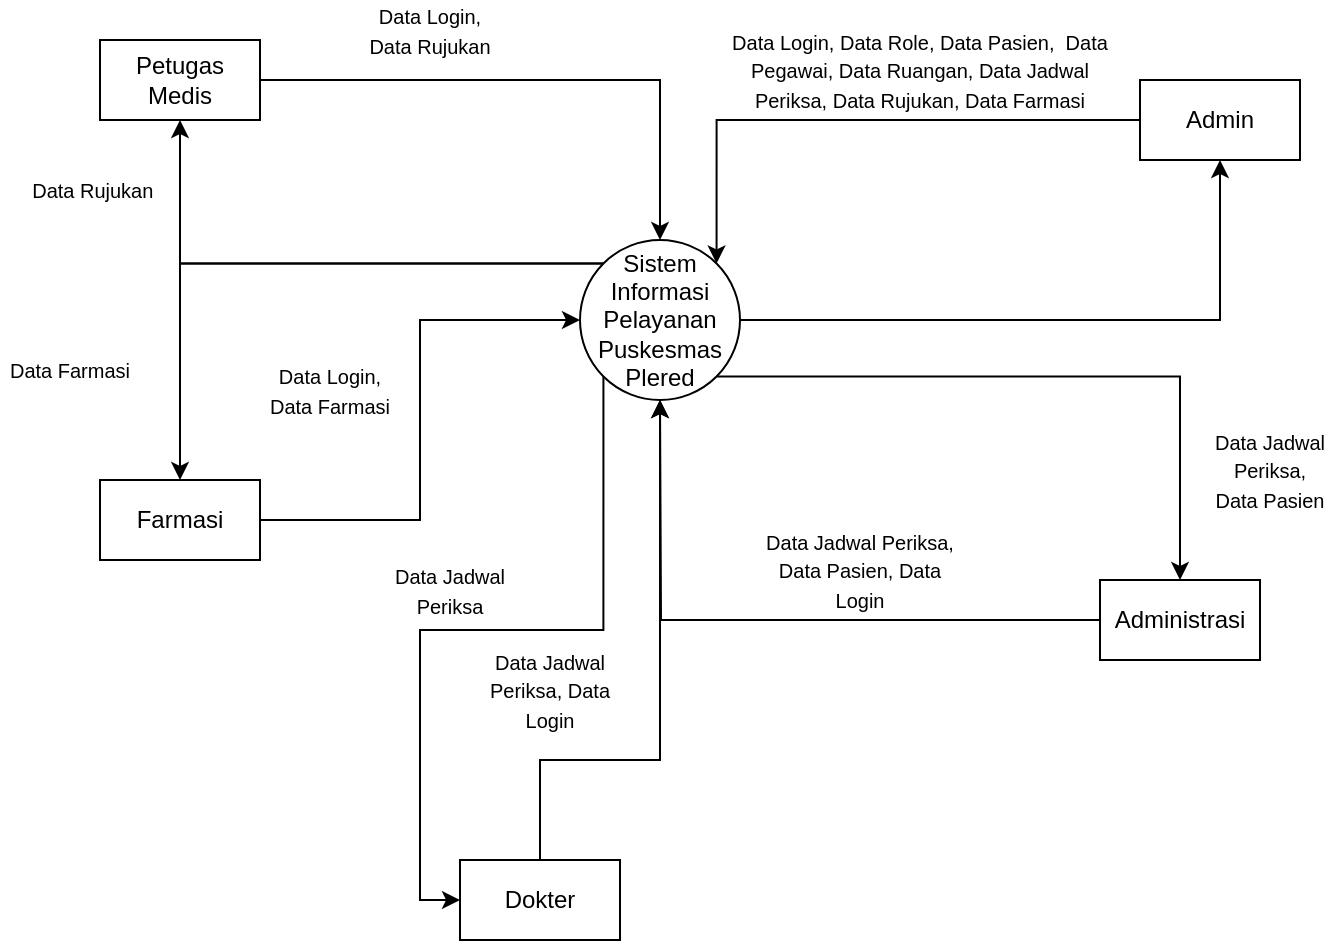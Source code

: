 <mxfile version="20.2.3" type="github" pages="2">
  <diagram id="3SxLQMG9GUF4-xTuA-U1" name="DFD Level 0">
    <mxGraphModel dx="827" dy="495" grid="1" gridSize="10" guides="1" tooltips="1" connect="1" arrows="1" fold="1" page="1" pageScale="1" pageWidth="827" pageHeight="1169" math="0" shadow="0">
      <root>
        <mxCell id="0" />
        <mxCell id="1" parent="0" />
        <mxCell id="orz5Rubl4aUs4x-lOWzC-9" style="edgeStyle=orthogonalEdgeStyle;rounded=0;orthogonalLoop=1;jettySize=auto;html=1;exitX=0;exitY=0;exitDx=0;exitDy=0;" edge="1" parent="1" source="orz5Rubl4aUs4x-lOWzC-1" target="orz5Rubl4aUs4x-lOWzC-4">
          <mxGeometry relative="1" as="geometry" />
        </mxCell>
        <mxCell id="orz5Rubl4aUs4x-lOWzC-11" style="edgeStyle=orthogonalEdgeStyle;rounded=0;orthogonalLoop=1;jettySize=auto;html=1;exitX=0;exitY=0;exitDx=0;exitDy=0;" edge="1" parent="1" source="orz5Rubl4aUs4x-lOWzC-1" target="orz5Rubl4aUs4x-lOWzC-5">
          <mxGeometry relative="1" as="geometry" />
        </mxCell>
        <mxCell id="orz5Rubl4aUs4x-lOWzC-12" style="edgeStyle=orthogonalEdgeStyle;rounded=0;orthogonalLoop=1;jettySize=auto;html=1;exitX=0;exitY=1;exitDx=0;exitDy=0;entryX=0;entryY=0.5;entryDx=0;entryDy=0;" edge="1" parent="1" source="orz5Rubl4aUs4x-lOWzC-1" target="orz5Rubl4aUs4x-lOWzC-6">
          <mxGeometry relative="1" as="geometry" />
        </mxCell>
        <mxCell id="orz5Rubl4aUs4x-lOWzC-15" style="edgeStyle=orthogonalEdgeStyle;rounded=0;orthogonalLoop=1;jettySize=auto;html=1;exitX=1;exitY=1;exitDx=0;exitDy=0;entryX=0.5;entryY=0;entryDx=0;entryDy=0;" edge="1" parent="1" source="orz5Rubl4aUs4x-lOWzC-1" target="orz5Rubl4aUs4x-lOWzC-7">
          <mxGeometry relative="1" as="geometry" />
        </mxCell>
        <mxCell id="orz5Rubl4aUs4x-lOWzC-16" style="edgeStyle=orthogonalEdgeStyle;rounded=0;orthogonalLoop=1;jettySize=auto;html=1;exitX=1;exitY=0.5;exitDx=0;exitDy=0;entryX=0.5;entryY=1;entryDx=0;entryDy=0;" edge="1" parent="1" source="orz5Rubl4aUs4x-lOWzC-1" target="orz5Rubl4aUs4x-lOWzC-3">
          <mxGeometry relative="1" as="geometry" />
        </mxCell>
        <mxCell id="orz5Rubl4aUs4x-lOWzC-1" value="Sistem Informasi Pelayanan Puskesmas Plered" style="ellipse;whiteSpace=wrap;html=1;aspect=fixed;" vertex="1" parent="1">
          <mxGeometry x="400" y="200" width="80" height="80" as="geometry" />
        </mxCell>
        <mxCell id="orz5Rubl4aUs4x-lOWzC-17" style="edgeStyle=orthogonalEdgeStyle;rounded=0;orthogonalLoop=1;jettySize=auto;html=1;exitX=0;exitY=0.5;exitDx=0;exitDy=0;entryX=1;entryY=0;entryDx=0;entryDy=0;" edge="1" parent="1" source="orz5Rubl4aUs4x-lOWzC-3" target="orz5Rubl4aUs4x-lOWzC-1">
          <mxGeometry relative="1" as="geometry" />
        </mxCell>
        <mxCell id="orz5Rubl4aUs4x-lOWzC-3" value="Admin" style="rounded=0;whiteSpace=wrap;html=1;" vertex="1" parent="1">
          <mxGeometry x="680" y="120" width="80" height="40" as="geometry" />
        </mxCell>
        <mxCell id="orz5Rubl4aUs4x-lOWzC-8" style="edgeStyle=orthogonalEdgeStyle;rounded=0;orthogonalLoop=1;jettySize=auto;html=1;entryX=0.5;entryY=0;entryDx=0;entryDy=0;" edge="1" parent="1" source="orz5Rubl4aUs4x-lOWzC-4" target="orz5Rubl4aUs4x-lOWzC-1">
          <mxGeometry relative="1" as="geometry" />
        </mxCell>
        <mxCell id="orz5Rubl4aUs4x-lOWzC-4" value="Petugas Medis" style="rounded=0;whiteSpace=wrap;html=1;" vertex="1" parent="1">
          <mxGeometry x="160" y="100" width="80" height="40" as="geometry" />
        </mxCell>
        <mxCell id="orz5Rubl4aUs4x-lOWzC-10" style="edgeStyle=orthogonalEdgeStyle;rounded=0;orthogonalLoop=1;jettySize=auto;html=1;entryX=0;entryY=0.5;entryDx=0;entryDy=0;" edge="1" parent="1" source="orz5Rubl4aUs4x-lOWzC-5" target="orz5Rubl4aUs4x-lOWzC-1">
          <mxGeometry relative="1" as="geometry" />
        </mxCell>
        <mxCell id="orz5Rubl4aUs4x-lOWzC-5" value="Farmasi" style="rounded=0;whiteSpace=wrap;html=1;" vertex="1" parent="1">
          <mxGeometry x="160" y="320" width="80" height="40" as="geometry" />
        </mxCell>
        <mxCell id="orz5Rubl4aUs4x-lOWzC-13" style="edgeStyle=orthogonalEdgeStyle;rounded=0;orthogonalLoop=1;jettySize=auto;html=1;exitX=0.5;exitY=0;exitDx=0;exitDy=0;entryX=0.5;entryY=1;entryDx=0;entryDy=0;" edge="1" parent="1" source="orz5Rubl4aUs4x-lOWzC-6" target="orz5Rubl4aUs4x-lOWzC-1">
          <mxGeometry relative="1" as="geometry">
            <Array as="points">
              <mxPoint x="380" y="460" />
              <mxPoint x="440" y="460" />
            </Array>
          </mxGeometry>
        </mxCell>
        <mxCell id="orz5Rubl4aUs4x-lOWzC-6" value="Dokter" style="rounded=0;whiteSpace=wrap;html=1;" vertex="1" parent="1">
          <mxGeometry x="340" y="510" width="80" height="40" as="geometry" />
        </mxCell>
        <mxCell id="orz5Rubl4aUs4x-lOWzC-14" style="edgeStyle=orthogonalEdgeStyle;rounded=0;orthogonalLoop=1;jettySize=auto;html=1;exitX=0;exitY=0.5;exitDx=0;exitDy=0;" edge="1" parent="1" source="orz5Rubl4aUs4x-lOWzC-7">
          <mxGeometry relative="1" as="geometry">
            <mxPoint x="440" y="280.0" as="targetPoint" />
          </mxGeometry>
        </mxCell>
        <mxCell id="orz5Rubl4aUs4x-lOWzC-7" value="Administrasi" style="rounded=0;whiteSpace=wrap;html=1;" vertex="1" parent="1">
          <mxGeometry x="660" y="370" width="80" height="40" as="geometry" />
        </mxCell>
        <mxCell id="orz5Rubl4aUs4x-lOWzC-18" value="&lt;font style=&quot;font-size: 10px;&quot;&gt;Data Login, Data Rujukan&lt;/font&gt;" style="text;html=1;strokeColor=none;fillColor=none;align=center;verticalAlign=middle;whiteSpace=wrap;rounded=0;" vertex="1" parent="1">
          <mxGeometry x="290" y="80" width="70" height="30" as="geometry" />
        </mxCell>
        <mxCell id="orz5Rubl4aUs4x-lOWzC-19" value="&lt;font style=&quot;font-size: 10px;&quot;&gt;&amp;nbsp;Data Rujukan&lt;/font&gt;" style="text;html=1;strokeColor=none;fillColor=none;align=center;verticalAlign=middle;whiteSpace=wrap;rounded=0;" vertex="1" parent="1">
          <mxGeometry x="120" y="160" width="70" height="30" as="geometry" />
        </mxCell>
        <mxCell id="orz5Rubl4aUs4x-lOWzC-20" value="&lt;font style=&quot;font-size: 10px;&quot;&gt;Data Farmasi&lt;/font&gt;" style="text;html=1;strokeColor=none;fillColor=none;align=center;verticalAlign=middle;whiteSpace=wrap;rounded=0;" vertex="1" parent="1">
          <mxGeometry x="110" y="250" width="70" height="30" as="geometry" />
        </mxCell>
        <mxCell id="orz5Rubl4aUs4x-lOWzC-21" value="&lt;font style=&quot;font-size: 10px;&quot;&gt;Data Login, Data Farmasi&lt;/font&gt;" style="text;html=1;strokeColor=none;fillColor=none;align=center;verticalAlign=middle;whiteSpace=wrap;rounded=0;" vertex="1" parent="1">
          <mxGeometry x="240" y="260" width="70" height="30" as="geometry" />
        </mxCell>
        <mxCell id="orz5Rubl4aUs4x-lOWzC-22" value="&lt;font style=&quot;font-size: 10px;&quot;&gt;Data Jadwal Periksa&lt;/font&gt;" style="text;html=1;strokeColor=none;fillColor=none;align=center;verticalAlign=middle;whiteSpace=wrap;rounded=0;" vertex="1" parent="1">
          <mxGeometry x="300" y="360" width="70" height="30" as="geometry" />
        </mxCell>
        <mxCell id="orz5Rubl4aUs4x-lOWzC-23" value="&lt;span style=&quot;font-size: 10px;&quot;&gt;Data Jadwal Periksa, Data Login&lt;/span&gt;" style="text;html=1;strokeColor=none;fillColor=none;align=center;verticalAlign=middle;whiteSpace=wrap;rounded=0;" vertex="1" parent="1">
          <mxGeometry x="350" y="410" width="70" height="30" as="geometry" />
        </mxCell>
        <mxCell id="orz5Rubl4aUs4x-lOWzC-24" value="&lt;span style=&quot;font-size: 10px;&quot;&gt;Data Jadwal Periksa,&lt;br&gt;Data Pasien, Data Login&lt;/span&gt;" style="text;html=1;strokeColor=none;fillColor=none;align=center;verticalAlign=middle;whiteSpace=wrap;rounded=0;" vertex="1" parent="1">
          <mxGeometry x="490" y="350" width="100" height="30" as="geometry" />
        </mxCell>
        <mxCell id="orz5Rubl4aUs4x-lOWzC-25" value="&lt;span style=&quot;font-size: 10px;&quot;&gt;Data Jadwal Periksa,&lt;br&gt;Data Pasien&lt;/span&gt;" style="text;html=1;strokeColor=none;fillColor=none;align=center;verticalAlign=middle;whiteSpace=wrap;rounded=0;" vertex="1" parent="1">
          <mxGeometry x="710" y="300" width="70" height="30" as="geometry" />
        </mxCell>
        <mxCell id="orz5Rubl4aUs4x-lOWzC-26" value="&lt;span style=&quot;font-size: 10px;&quot;&gt;Data Login,&amp;nbsp;Data Role, Data Pasien,&amp;nbsp; Data Pegawai, Data Ruangan, Data Jadwal Periksa, Data Rujukan, Data Farmasi&lt;br&gt;&lt;/span&gt;" style="text;html=1;strokeColor=none;fillColor=none;align=center;verticalAlign=middle;whiteSpace=wrap;rounded=0;" vertex="1" parent="1">
          <mxGeometry x="470" y="100" width="200" height="30" as="geometry" />
        </mxCell>
      </root>
    </mxGraphModel>
  </diagram>
  <diagram id="MD1lkVaA5DMl9-Pov4RF" name="DFD Level 1">
    <mxGraphModel dx="1021" dy="612" grid="1" gridSize="10" guides="1" tooltips="1" connect="1" arrows="1" fold="1" page="1" pageScale="1" pageWidth="827" pageHeight="1169" math="0" shadow="0">
      <root>
        <mxCell id="0" />
        <mxCell id="1" parent="0" />
        <mxCell id="MWI_hk4Dxz2nlOcRxpjs-48" style="edgeStyle=orthogonalEdgeStyle;rounded=0;orthogonalLoop=1;jettySize=auto;html=1;entryX=0.5;entryY=0;entryDx=0;entryDy=0;fontSize=10;" edge="1" parent="1" source="MWI_hk4Dxz2nlOcRxpjs-41" target="MWI_hk4Dxz2nlOcRxpjs-11">
          <mxGeometry relative="1" as="geometry">
            <Array as="points">
              <mxPoint x="520" y="506" />
              <mxPoint x="320" y="506" />
            </Array>
          </mxGeometry>
        </mxCell>
        <mxCell id="MWI_hk4Dxz2nlOcRxpjs-47" style="edgeStyle=orthogonalEdgeStyle;rounded=0;orthogonalLoop=1;jettySize=auto;html=1;entryX=0;entryY=0;entryDx=0;entryDy=0;fontSize=10;jumpStyle=none;jumpSize=9;" edge="1" parent="1" target="MWI_hk4Dxz2nlOcRxpjs-11">
          <mxGeometry relative="1" as="geometry">
            <mxPoint x="520" y="356" as="sourcePoint" />
            <Array as="points">
              <mxPoint x="520" y="396" />
              <mxPoint x="240" y="396" />
              <mxPoint x="240" y="516" />
              <mxPoint x="299" y="516" />
            </Array>
          </mxGeometry>
        </mxCell>
        <mxCell id="MWI_hk4Dxz2nlOcRxpjs-100" style="edgeStyle=orthogonalEdgeStyle;rounded=0;jumpStyle=arc;jumpSize=10;orthogonalLoop=1;jettySize=auto;html=1;fontSize=10;" edge="1" parent="1" source="MWI_hk4Dxz2nlOcRxpjs-41">
          <mxGeometry relative="1" as="geometry">
            <mxPoint x="350" y="455.7" as="targetPoint" />
          </mxGeometry>
        </mxCell>
        <mxCell id="MWI_hk4Dxz2nlOcRxpjs-42" style="edgeStyle=orthogonalEdgeStyle;rounded=0;orthogonalLoop=1;jettySize=auto;html=1;exitX=0.5;exitY=0;exitDx=0;exitDy=0;fontSize=10;jumpStyle=arc;" edge="1" parent="1" source="MWI_hk4Dxz2nlOcRxpjs-10">
          <mxGeometry relative="1" as="geometry">
            <mxPoint x="520" y="436" as="targetPoint" />
            <Array as="points">
              <mxPoint x="320" y="416" />
              <mxPoint x="520" y="416" />
            </Array>
          </mxGeometry>
        </mxCell>
        <mxCell id="MWI_hk4Dxz2nlOcRxpjs-14" style="edgeStyle=orthogonalEdgeStyle;rounded=0;orthogonalLoop=1;jettySize=auto;html=1;exitX=0.5;exitY=0;exitDx=0;exitDy=0;entryX=0.5;entryY=0;entryDx=0;entryDy=0;fontSize=10;" edge="1" parent="1" source="MWI_hk4Dxz2nlOcRxpjs-1" target="MWI_hk4Dxz2nlOcRxpjs-7">
          <mxGeometry relative="1" as="geometry">
            <Array as="points">
              <mxPoint x="80" y="56" />
              <mxPoint x="560" y="56" />
            </Array>
          </mxGeometry>
        </mxCell>
        <mxCell id="MWI_hk4Dxz2nlOcRxpjs-16" style="edgeStyle=orthogonalEdgeStyle;rounded=0;orthogonalLoop=1;jettySize=auto;html=1;exitX=1;exitY=0.75;exitDx=0;exitDy=0;entryX=0;entryY=0.5;entryDx=0;entryDy=0;fontSize=10;" edge="1" parent="1" source="MWI_hk4Dxz2nlOcRxpjs-1" target="MWI_hk4Dxz2nlOcRxpjs-8">
          <mxGeometry relative="1" as="geometry" />
        </mxCell>
        <mxCell id="MWI_hk4Dxz2nlOcRxpjs-17" style="edgeStyle=orthogonalEdgeStyle;rounded=0;orthogonalLoop=1;jettySize=auto;html=1;exitX=1;exitY=1;exitDx=0;exitDy=0;entryX=0;entryY=0.5;entryDx=0;entryDy=0;fontSize=10;" edge="1" parent="1" source="MWI_hk4Dxz2nlOcRxpjs-1" target="MWI_hk4Dxz2nlOcRxpjs-9">
          <mxGeometry relative="1" as="geometry" />
        </mxCell>
        <mxCell id="MWI_hk4Dxz2nlOcRxpjs-18" style="edgeStyle=orthogonalEdgeStyle;rounded=0;orthogonalLoop=1;jettySize=auto;html=1;exitX=0.75;exitY=1;exitDx=0;exitDy=0;entryX=0;entryY=0.5;entryDx=0;entryDy=0;fontSize=10;" edge="1" parent="1" source="MWI_hk4Dxz2nlOcRxpjs-1" target="MWI_hk4Dxz2nlOcRxpjs-10">
          <mxGeometry relative="1" as="geometry" />
        </mxCell>
        <mxCell id="MWI_hk4Dxz2nlOcRxpjs-19" style="edgeStyle=orthogonalEdgeStyle;rounded=0;orthogonalLoop=1;jettySize=auto;html=1;exitX=0.5;exitY=1;exitDx=0;exitDy=0;entryX=0;entryY=0.5;entryDx=0;entryDy=0;fontSize=10;" edge="1" parent="1" source="MWI_hk4Dxz2nlOcRxpjs-1" target="MWI_hk4Dxz2nlOcRxpjs-11">
          <mxGeometry relative="1" as="geometry" />
        </mxCell>
        <mxCell id="MWI_hk4Dxz2nlOcRxpjs-79" style="edgeStyle=orthogonalEdgeStyle;rounded=0;orthogonalLoop=1;jettySize=auto;html=1;exitX=0.25;exitY=1;exitDx=0;exitDy=0;entryX=0;entryY=0.5;entryDx=0;entryDy=0;fontSize=10;" edge="1" parent="1" source="MWI_hk4Dxz2nlOcRxpjs-1" target="MWI_hk4Dxz2nlOcRxpjs-67">
          <mxGeometry relative="1" as="geometry" />
        </mxCell>
        <mxCell id="MWI_hk4Dxz2nlOcRxpjs-80" style="edgeStyle=orthogonalEdgeStyle;rounded=0;orthogonalLoop=1;jettySize=auto;html=1;exitX=0;exitY=1;exitDx=0;exitDy=0;entryX=0;entryY=0.5;entryDx=0;entryDy=0;fontSize=10;jumpStyle=arc;jumpSize=10;" edge="1" parent="1" source="MWI_hk4Dxz2nlOcRxpjs-1" target="MWI_hk4Dxz2nlOcRxpjs-12">
          <mxGeometry relative="1" as="geometry">
            <Array as="points">
              <mxPoint x="40" y="906" />
              <mxPoint x="280" y="906" />
              <mxPoint x="280" y="976" />
            </Array>
          </mxGeometry>
        </mxCell>
        <mxCell id="MWI_hk4Dxz2nlOcRxpjs-81" style="edgeStyle=orthogonalEdgeStyle;rounded=0;orthogonalLoop=1;jettySize=auto;html=1;exitX=0;exitY=0.5;exitDx=0;exitDy=0;entryX=0;entryY=0.5;entryDx=0;entryDy=0;fontSize=10;" edge="1" parent="1" source="MWI_hk4Dxz2nlOcRxpjs-1" target="MWI_hk4Dxz2nlOcRxpjs-13">
          <mxGeometry relative="1" as="geometry" />
        </mxCell>
        <mxCell id="MWI_hk4Dxz2nlOcRxpjs-1" value="Admin" style="rounded=0;whiteSpace=wrap;html=1;fontSize=10;" vertex="1" parent="1">
          <mxGeometry x="40" y="76" width="80" height="40" as="geometry" />
        </mxCell>
        <mxCell id="MWI_hk4Dxz2nlOcRxpjs-82" style="edgeStyle=orthogonalEdgeStyle;rounded=0;orthogonalLoop=1;jettySize=auto;html=1;exitX=0.5;exitY=0;exitDx=0;exitDy=0;entryX=1;entryY=1;entryDx=0;entryDy=0;fontSize=10;" edge="1" parent="1" source="MWI_hk4Dxz2nlOcRxpjs-2" target="MWI_hk4Dxz2nlOcRxpjs-7">
          <mxGeometry relative="1" as="geometry">
            <Array as="points">
              <mxPoint x="581" y="956" />
            </Array>
          </mxGeometry>
        </mxCell>
        <mxCell id="MWI_hk4Dxz2nlOcRxpjs-83" style="edgeStyle=orthogonalEdgeStyle;rounded=0;orthogonalLoop=1;jettySize=auto;html=1;entryX=1;entryY=0.5;entryDx=0;entryDy=0;fontSize=10;" edge="1" parent="1" source="MWI_hk4Dxz2nlOcRxpjs-2" target="MWI_hk4Dxz2nlOcRxpjs-12">
          <mxGeometry relative="1" as="geometry" />
        </mxCell>
        <mxCell id="MWI_hk4Dxz2nlOcRxpjs-2" value="Farmasi" style="rounded=0;whiteSpace=wrap;html=1;fontSize=10;" vertex="1" parent="1">
          <mxGeometry x="680" y="956" width="80" height="40" as="geometry" />
        </mxCell>
        <mxCell id="MWI_hk4Dxz2nlOcRxpjs-28" style="edgeStyle=orthogonalEdgeStyle;rounded=0;orthogonalLoop=1;jettySize=auto;html=1;exitX=0.5;exitY=0;exitDx=0;exitDy=0;entryX=0.799;entryY=0.083;entryDx=0;entryDy=0;entryPerimeter=0;fontSize=10;" edge="1" parent="1" source="MWI_hk4Dxz2nlOcRxpjs-3" target="MWI_hk4Dxz2nlOcRxpjs-7">
          <mxGeometry relative="1" as="geometry">
            <Array as="points">
              <mxPoint x="720" y="56" />
              <mxPoint x="578" y="56" />
            </Array>
          </mxGeometry>
        </mxCell>
        <mxCell id="MWI_hk4Dxz2nlOcRxpjs-3" value="Administrasi" style="rounded=0;whiteSpace=wrap;html=1;fontSize=10;" vertex="1" parent="1">
          <mxGeometry x="700" y="280.79" width="80" height="40" as="geometry" />
        </mxCell>
        <mxCell id="MWI_hk4Dxz2nlOcRxpjs-65" style="edgeStyle=orthogonalEdgeStyle;rounded=0;orthogonalLoop=1;jettySize=auto;html=1;fontSize=10;entryX=1;entryY=0;entryDx=0;entryDy=0;exitX=0.5;exitY=0;exitDx=0;exitDy=0;" edge="1" parent="1" source="MWI_hk4Dxz2nlOcRxpjs-4" target="MWI_hk4Dxz2nlOcRxpjs-7">
          <mxGeometry relative="1" as="geometry">
            <mxPoint x="640" y="186" as="targetPoint" />
            <Array as="points">
              <mxPoint x="670" y="516" />
              <mxPoint x="670" y="89" />
            </Array>
          </mxGeometry>
        </mxCell>
        <mxCell id="MWI_hk4Dxz2nlOcRxpjs-4" value="Dokter" style="rounded=0;whiteSpace=wrap;html=1;fontSize=10;" vertex="1" parent="1">
          <mxGeometry x="680" y="516" width="80" height="40" as="geometry" />
        </mxCell>
        <mxCell id="MWI_hk4Dxz2nlOcRxpjs-66" style="edgeStyle=orthogonalEdgeStyle;rounded=0;orthogonalLoop=1;jettySize=auto;html=1;entryX=1;entryY=0.5;entryDx=0;entryDy=0;fontSize=10;exitX=0.5;exitY=0;exitDx=0;exitDy=0;" edge="1" parent="1" source="MWI_hk4Dxz2nlOcRxpjs-5" target="MWI_hk4Dxz2nlOcRxpjs-7">
          <mxGeometry relative="1" as="geometry">
            <Array as="points">
              <mxPoint x="640" y="756" />
              <mxPoint x="640" y="110" />
            </Array>
          </mxGeometry>
        </mxCell>
        <mxCell id="MWI_hk4Dxz2nlOcRxpjs-5" value="Petugas Medis" style="rounded=0;whiteSpace=wrap;html=1;fontSize=10;" vertex="1" parent="1">
          <mxGeometry x="680" y="756" width="80" height="40" as="geometry" />
        </mxCell>
        <mxCell id="MWI_hk4Dxz2nlOcRxpjs-37" style="edgeStyle=orthogonalEdgeStyle;rounded=0;orthogonalLoop=1;jettySize=auto;html=1;exitX=0;exitY=0.5;exitDx=0;exitDy=0;entryX=0.464;entryY=-0.324;entryDx=0;entryDy=0;entryPerimeter=0;fontSize=10;" edge="1" parent="1" source="MWI_hk4Dxz2nlOcRxpjs-7" target="MWI_hk4Dxz2nlOcRxpjs-35">
          <mxGeometry relative="1" as="geometry">
            <Array as="points">
              <mxPoint x="518" y="110" />
            </Array>
          </mxGeometry>
        </mxCell>
        <mxCell id="MWI_hk4Dxz2nlOcRxpjs-7" value="1.0&lt;br&gt;Login" style="ellipse;whiteSpace=wrap;html=1;aspect=fixed;fontSize=10;" vertex="1" parent="1">
          <mxGeometry x="530" y="80.17" width="60" height="60" as="geometry" />
        </mxCell>
        <mxCell id="MWI_hk4Dxz2nlOcRxpjs-36" style="edgeStyle=orthogonalEdgeStyle;rounded=0;orthogonalLoop=1;jettySize=auto;html=1;exitX=0.5;exitY=0;exitDx=0;exitDy=0;fontSize=10;" edge="1" parent="1" source="MWI_hk4Dxz2nlOcRxpjs-8">
          <mxGeometry relative="1" as="geometry">
            <mxPoint x="320" y="116" as="targetPoint" />
          </mxGeometry>
        </mxCell>
        <mxCell id="MWI_hk4Dxz2nlOcRxpjs-85" style="edgeStyle=orthogonalEdgeStyle;rounded=0;orthogonalLoop=1;jettySize=auto;html=1;entryX=1;entryY=0.75;entryDx=0;entryDy=0;fontSize=10;" edge="1" parent="1" source="MWI_hk4Dxz2nlOcRxpjs-8" target="MWI_hk4Dxz2nlOcRxpjs-1">
          <mxGeometry relative="1" as="geometry" />
        </mxCell>
        <mxCell id="MWI_hk4Dxz2nlOcRxpjs-8" value="2.0&lt;br&gt;Mengelolah Data Role" style="ellipse;whiteSpace=wrap;html=1;aspect=fixed;fontSize=10;" vertex="1" parent="1">
          <mxGeometry x="290" y="186" width="60" height="60" as="geometry" />
        </mxCell>
        <mxCell id="MWI_hk4Dxz2nlOcRxpjs-38" style="edgeStyle=orthogonalEdgeStyle;rounded=0;orthogonalLoop=1;jettySize=auto;html=1;fontSize=10;" edge="1" parent="1" source="MWI_hk4Dxz2nlOcRxpjs-9">
          <mxGeometry relative="1" as="geometry">
            <mxPoint x="480" y="336" as="targetPoint" />
          </mxGeometry>
        </mxCell>
        <mxCell id="MWI_hk4Dxz2nlOcRxpjs-87" style="edgeStyle=orthogonalEdgeStyle;rounded=0;orthogonalLoop=1;jettySize=auto;html=1;fontSize=10;" edge="1" parent="1" source="MWI_hk4Dxz2nlOcRxpjs-9">
          <mxGeometry relative="1" as="geometry">
            <mxPoint x="120" y="116" as="targetPoint" />
          </mxGeometry>
        </mxCell>
        <mxCell id="MWI_hk4Dxz2nlOcRxpjs-9" value="Mengelolah Data Pegawai" style="ellipse;whiteSpace=wrap;html=1;aspect=fixed;fontSize=10;" vertex="1" parent="1">
          <mxGeometry x="290" y="306" width="60" height="60" as="geometry" />
        </mxCell>
        <mxCell id="MWI_hk4Dxz2nlOcRxpjs-89" style="edgeStyle=orthogonalEdgeStyle;rounded=0;orthogonalLoop=1;jettySize=auto;html=1;exitX=0;exitY=0.5;exitDx=0;exitDy=0;entryX=0.75;entryY=1;entryDx=0;entryDy=0;fontSize=10;" edge="1" parent="1" source="MWI_hk4Dxz2nlOcRxpjs-10" target="MWI_hk4Dxz2nlOcRxpjs-1">
          <mxGeometry relative="1" as="geometry" />
        </mxCell>
        <mxCell id="MWI_hk4Dxz2nlOcRxpjs-10" value="Mengelolah Data Ruangan" style="ellipse;whiteSpace=wrap;html=1;aspect=fixed;fontSize=10;" vertex="1" parent="1">
          <mxGeometry x="290" y="426" width="60" height="60" as="geometry" />
        </mxCell>
        <mxCell id="MWI_hk4Dxz2nlOcRxpjs-90" style="edgeStyle=orthogonalEdgeStyle;rounded=0;orthogonalLoop=1;jettySize=auto;html=1;entryX=0.5;entryY=1;entryDx=0;entryDy=0;fontSize=10;" edge="1" parent="1" source="MWI_hk4Dxz2nlOcRxpjs-11" target="MWI_hk4Dxz2nlOcRxpjs-1">
          <mxGeometry relative="1" as="geometry" />
        </mxCell>
        <mxCell id="MWI_hk4Dxz2nlOcRxpjs-135" style="edgeStyle=orthogonalEdgeStyle;rounded=0;jumpStyle=arc;jumpSize=9;orthogonalLoop=1;jettySize=auto;html=1;fontSize=8;" edge="1" parent="1" source="MWI_hk4Dxz2nlOcRxpjs-11" target="MWI_hk4Dxz2nlOcRxpjs-4">
          <mxGeometry relative="1" as="geometry" />
        </mxCell>
        <mxCell id="MWI_hk4Dxz2nlOcRxpjs-136" style="edgeStyle=orthogonalEdgeStyle;rounded=0;jumpStyle=arc;jumpSize=9;orthogonalLoop=1;jettySize=auto;html=1;exitX=1;exitY=0;exitDx=0;exitDy=0;entryX=0.5;entryY=1;entryDx=0;entryDy=0;fontSize=8;" edge="1" parent="1" source="MWI_hk4Dxz2nlOcRxpjs-11" target="MWI_hk4Dxz2nlOcRxpjs-3">
          <mxGeometry relative="1" as="geometry">
            <Array as="points">
              <mxPoint x="370" y="555" />
              <mxPoint x="370" y="380" />
              <mxPoint x="740" y="380" />
            </Array>
          </mxGeometry>
        </mxCell>
        <mxCell id="MWI_hk4Dxz2nlOcRxpjs-11" value="Mengelolah Data Jadwal Periksa" style="ellipse;whiteSpace=wrap;html=1;aspect=fixed;fontSize=10;" vertex="1" parent="1">
          <mxGeometry x="290" y="546" width="60" height="60" as="geometry" />
        </mxCell>
        <mxCell id="MWI_hk4Dxz2nlOcRxpjs-92" style="edgeStyle=orthogonalEdgeStyle;rounded=0;orthogonalLoop=1;jettySize=auto;html=1;entryX=0;entryY=1;entryDx=0;entryDy=0;fontSize=10;jumpStyle=none;jumpSize=10;" edge="1" parent="1" source="MWI_hk4Dxz2nlOcRxpjs-12" target="MWI_hk4Dxz2nlOcRxpjs-1">
          <mxGeometry relative="1" as="geometry">
            <Array as="points">
              <mxPoint x="280" y="976" />
              <mxPoint x="280" y="906" />
              <mxPoint x="40" y="906" />
            </Array>
          </mxGeometry>
        </mxCell>
        <mxCell id="MWI_hk4Dxz2nlOcRxpjs-64" style="edgeStyle=orthogonalEdgeStyle;rounded=0;orthogonalLoop=1;jettySize=auto;html=1;exitX=0.5;exitY=1;exitDx=0;exitDy=0;fontSize=10;" edge="1" parent="1" source="MWI_hk4Dxz2nlOcRxpjs-12">
          <mxGeometry relative="1" as="geometry">
            <mxPoint x="400" y="1116" as="targetPoint" />
          </mxGeometry>
        </mxCell>
        <mxCell id="MWI_hk4Dxz2nlOcRxpjs-97" style="edgeStyle=orthogonalEdgeStyle;rounded=0;orthogonalLoop=1;jettySize=auto;html=1;fontSize=10;" edge="1" parent="1" source="MWI_hk4Dxz2nlOcRxpjs-12">
          <mxGeometry relative="1" as="geometry">
            <mxPoint x="680" y="976" as="targetPoint" />
          </mxGeometry>
        </mxCell>
        <mxCell id="MWI_hk4Dxz2nlOcRxpjs-12" value="Mengelolah Data Farmasi" style="ellipse;whiteSpace=wrap;html=1;aspect=fixed;fontSize=10;" vertex="1" parent="1">
          <mxGeometry x="370" y="946" width="60" height="60" as="geometry" />
        </mxCell>
        <mxCell id="MWI_hk4Dxz2nlOcRxpjs-63" style="edgeStyle=orthogonalEdgeStyle;rounded=0;orthogonalLoop=1;jettySize=auto;html=1;entryX=0.495;entryY=-0.256;entryDx=0;entryDy=0;entryPerimeter=0;fontSize=10;" edge="1" parent="1" source="MWI_hk4Dxz2nlOcRxpjs-13" target="MWI_hk4Dxz2nlOcRxpjs-54">
          <mxGeometry relative="1" as="geometry" />
        </mxCell>
        <mxCell id="MWI_hk4Dxz2nlOcRxpjs-93" style="edgeStyle=orthogonalEdgeStyle;rounded=0;orthogonalLoop=1;jettySize=auto;html=1;entryX=0;entryY=0.5;entryDx=0;entryDy=0;fontSize=10;" edge="1" parent="1" source="MWI_hk4Dxz2nlOcRxpjs-13" target="MWI_hk4Dxz2nlOcRxpjs-1">
          <mxGeometry relative="1" as="geometry" />
        </mxCell>
        <mxCell id="MWI_hk4Dxz2nlOcRxpjs-13" value="Mengelolah Data Rujukan" style="ellipse;whiteSpace=wrap;html=1;aspect=fixed;fontSize=10;" vertex="1" parent="1">
          <mxGeometry x="130" y="946" width="60" height="60" as="geometry" />
        </mxCell>
        <mxCell id="MWI_hk4Dxz2nlOcRxpjs-29" value="" style="endArrow=none;html=1;rounded=0;fontSize=10;" edge="1" parent="1">
          <mxGeometry width="50" height="50" relative="1" as="geometry">
            <mxPoint x="280" y="115.79" as="sourcePoint" />
            <mxPoint x="360" y="115.79" as="targetPoint" />
          </mxGeometry>
        </mxCell>
        <mxCell id="MWI_hk4Dxz2nlOcRxpjs-30" value="" style="endArrow=none;html=1;rounded=0;fontSize=10;" edge="1" parent="1">
          <mxGeometry width="50" height="50" relative="1" as="geometry">
            <mxPoint x="280" y="75.22" as="sourcePoint" />
            <mxPoint x="360" y="75.22" as="targetPoint" />
          </mxGeometry>
        </mxCell>
        <mxCell id="MWI_hk4Dxz2nlOcRxpjs-84" style="edgeStyle=orthogonalEdgeStyle;rounded=0;orthogonalLoop=1;jettySize=auto;html=1;entryX=0.5;entryY=0;entryDx=0;entryDy=0;fontSize=10;" edge="1" parent="1" target="MWI_hk4Dxz2nlOcRxpjs-8">
          <mxGeometry relative="1" as="geometry">
            <mxPoint x="320" y="116" as="sourcePoint" />
          </mxGeometry>
        </mxCell>
        <mxCell id="MWI_hk4Dxz2nlOcRxpjs-31" value="roles" style="text;html=1;strokeColor=none;fillColor=none;align=center;verticalAlign=middle;whiteSpace=wrap;rounded=0;fontSize=10;" vertex="1" parent="1">
          <mxGeometry x="290" y="80.79" width="60" height="30" as="geometry" />
        </mxCell>
        <mxCell id="MWI_hk4Dxz2nlOcRxpjs-33" value="" style="endArrow=none;html=1;rounded=0;fontSize=10;" edge="1" parent="1">
          <mxGeometry width="50" height="50" relative="1" as="geometry">
            <mxPoint x="480" y="355.79" as="sourcePoint" />
            <mxPoint x="560" y="355.79" as="targetPoint" />
          </mxGeometry>
        </mxCell>
        <mxCell id="MWI_hk4Dxz2nlOcRxpjs-34" value="" style="endArrow=none;html=1;rounded=0;fontSize=10;" edge="1" parent="1">
          <mxGeometry width="50" height="50" relative="1" as="geometry">
            <mxPoint x="480" y="315.22" as="sourcePoint" />
            <mxPoint x="560" y="315.22" as="targetPoint" />
          </mxGeometry>
        </mxCell>
        <mxCell id="MWI_hk4Dxz2nlOcRxpjs-86" style="edgeStyle=orthogonalEdgeStyle;rounded=0;orthogonalLoop=1;jettySize=auto;html=1;entryX=1;entryY=0.5;entryDx=0;entryDy=0;fontSize=10;" edge="1" parent="1" target="MWI_hk4Dxz2nlOcRxpjs-9">
          <mxGeometry relative="1" as="geometry">
            <mxPoint x="480" y="336" as="sourcePoint" />
          </mxGeometry>
        </mxCell>
        <mxCell id="MWI_hk4Dxz2nlOcRxpjs-35" value="users" style="text;html=1;strokeColor=none;fillColor=none;align=center;verticalAlign=middle;whiteSpace=wrap;rounded=0;fontSize=10;" vertex="1" parent="1">
          <mxGeometry x="490" y="320.79" width="60" height="30" as="geometry" />
        </mxCell>
        <mxCell id="MWI_hk4Dxz2nlOcRxpjs-39" value="" style="endArrow=none;html=1;rounded=0;fontSize=10;" edge="1" parent="1">
          <mxGeometry width="50" height="50" relative="1" as="geometry">
            <mxPoint x="480" y="475.7" as="sourcePoint" />
            <mxPoint x="560" y="475.7" as="targetPoint" />
          </mxGeometry>
        </mxCell>
        <mxCell id="MWI_hk4Dxz2nlOcRxpjs-40" value="" style="endArrow=none;html=1;rounded=0;fontSize=10;" edge="1" parent="1">
          <mxGeometry width="50" height="50" relative="1" as="geometry">
            <mxPoint x="480" y="435.13" as="sourcePoint" />
            <mxPoint x="560" y="435.13" as="targetPoint" />
          </mxGeometry>
        </mxCell>
        <mxCell id="MWI_hk4Dxz2nlOcRxpjs-41" value="ruangan" style="text;html=1;strokeColor=none;fillColor=none;align=center;verticalAlign=middle;whiteSpace=wrap;rounded=0;fontSize=10;" vertex="1" parent="1">
          <mxGeometry x="490" y="440.7" width="60" height="30" as="geometry" />
        </mxCell>
        <mxCell id="MWI_hk4Dxz2nlOcRxpjs-43" value="" style="endArrow=none;html=1;rounded=0;fontSize=10;" edge="1" parent="1">
          <mxGeometry width="50" height="50" relative="1" as="geometry">
            <mxPoint x="280" y="796.57" as="sourcePoint" />
            <mxPoint x="360" y="796.57" as="targetPoint" />
          </mxGeometry>
        </mxCell>
        <mxCell id="MWI_hk4Dxz2nlOcRxpjs-44" value="" style="endArrow=none;html=1;rounded=0;fontSize=10;" edge="1" parent="1">
          <mxGeometry width="50" height="50" relative="1" as="geometry">
            <mxPoint x="280" y="756.0" as="sourcePoint" />
            <mxPoint x="360" y="756.0" as="targetPoint" />
          </mxGeometry>
        </mxCell>
        <mxCell id="MWI_hk4Dxz2nlOcRxpjs-60" style="edgeStyle=orthogonalEdgeStyle;rounded=0;orthogonalLoop=1;jettySize=auto;html=1;entryX=0.5;entryY=0;entryDx=0;entryDy=0;fontSize=10;jumpStyle=arc;jumpSize=10;" edge="1" parent="1" target="MWI_hk4Dxz2nlOcRxpjs-13">
          <mxGeometry relative="1" as="geometry">
            <mxPoint x="280" y="776" as="sourcePoint" />
          </mxGeometry>
        </mxCell>
        <mxCell id="MWI_hk4Dxz2nlOcRxpjs-61" style="edgeStyle=orthogonalEdgeStyle;rounded=0;orthogonalLoop=1;jettySize=auto;html=1;entryX=0.5;entryY=0;entryDx=0;entryDy=0;fontSize=10;" edge="1" parent="1" target="MWI_hk4Dxz2nlOcRxpjs-12">
          <mxGeometry relative="1" as="geometry">
            <mxPoint x="360" y="777" as="sourcePoint" />
          </mxGeometry>
        </mxCell>
        <mxCell id="MWI_hk4Dxz2nlOcRxpjs-45" value="jadwal_periksa" style="text;html=1;strokeColor=none;fillColor=none;align=center;verticalAlign=middle;whiteSpace=wrap;rounded=0;fontSize=10;" vertex="1" parent="1">
          <mxGeometry x="290" y="761.57" width="60" height="30" as="geometry" />
        </mxCell>
        <mxCell id="MWI_hk4Dxz2nlOcRxpjs-49" value="" style="endArrow=none;html=1;rounded=0;fontSize=10;" edge="1" parent="1">
          <mxGeometry width="50" height="50" relative="1" as="geometry">
            <mxPoint x="360" y="1156.57" as="sourcePoint" />
            <mxPoint x="440.0" y="1156.57" as="targetPoint" />
          </mxGeometry>
        </mxCell>
        <mxCell id="MWI_hk4Dxz2nlOcRxpjs-50" value="" style="endArrow=none;html=1;rounded=0;fontSize=10;" edge="1" parent="1">
          <mxGeometry width="50" height="50" relative="1" as="geometry">
            <mxPoint x="360" y="1116" as="sourcePoint" />
            <mxPoint x="440.0" y="1116" as="targetPoint" />
          </mxGeometry>
        </mxCell>
        <mxCell id="MWI_hk4Dxz2nlOcRxpjs-96" style="edgeStyle=orthogonalEdgeStyle;rounded=0;orthogonalLoop=1;jettySize=auto;html=1;entryX=0.5;entryY=1;entryDx=0;entryDy=0;fontSize=10;" edge="1" parent="1" target="MWI_hk4Dxz2nlOcRxpjs-12">
          <mxGeometry relative="1" as="geometry">
            <mxPoint x="400" y="1116" as="sourcePoint" />
          </mxGeometry>
        </mxCell>
        <mxCell id="MWI_hk4Dxz2nlOcRxpjs-51" value="farmasi" style="text;html=1;strokeColor=none;fillColor=none;align=center;verticalAlign=middle;whiteSpace=wrap;rounded=0;fontSize=10;" vertex="1" parent="1">
          <mxGeometry x="370" y="1121.57" width="60" height="30" as="geometry" />
        </mxCell>
        <mxCell id="MWI_hk4Dxz2nlOcRxpjs-52" value="" style="endArrow=none;html=1;rounded=0;fontSize=10;" edge="1" parent="1">
          <mxGeometry width="50" height="50" relative="1" as="geometry">
            <mxPoint x="120" y="1156.95" as="sourcePoint" />
            <mxPoint x="200.0" y="1156.95" as="targetPoint" />
          </mxGeometry>
        </mxCell>
        <mxCell id="MWI_hk4Dxz2nlOcRxpjs-53" value="" style="endArrow=none;html=1;rounded=0;fontSize=10;" edge="1" parent="1">
          <mxGeometry width="50" height="50" relative="1" as="geometry">
            <mxPoint x="120" y="1116.38" as="sourcePoint" />
            <mxPoint x="200.0" y="1116.38" as="targetPoint" />
          </mxGeometry>
        </mxCell>
        <mxCell id="MWI_hk4Dxz2nlOcRxpjs-94" style="edgeStyle=orthogonalEdgeStyle;rounded=0;orthogonalLoop=1;jettySize=auto;html=1;fontSize=10;" edge="1" parent="1">
          <mxGeometry relative="1" as="geometry">
            <mxPoint x="160" y="1006" as="targetPoint" />
            <mxPoint x="160" y="1116" as="sourcePoint" />
          </mxGeometry>
        </mxCell>
        <mxCell id="MWI_hk4Dxz2nlOcRxpjs-54" value="rujukan" style="text;html=1;strokeColor=none;fillColor=none;align=center;verticalAlign=middle;whiteSpace=wrap;rounded=0;fontSize=10;" vertex="1" parent="1">
          <mxGeometry x="130" y="1121.95" width="60" height="30" as="geometry" />
        </mxCell>
        <mxCell id="MWI_hk4Dxz2nlOcRxpjs-75" style="edgeStyle=orthogonalEdgeStyle;rounded=0;orthogonalLoop=1;jettySize=auto;html=1;exitX=0.5;exitY=1;exitDx=0;exitDy=0;entryX=0.5;entryY=1;entryDx=0;entryDy=0;fontSize=10;" edge="1" parent="1" source="MWI_hk4Dxz2nlOcRxpjs-67" target="MWI_hk4Dxz2nlOcRxpjs-70">
          <mxGeometry relative="1" as="geometry" />
        </mxCell>
        <mxCell id="MWI_hk4Dxz2nlOcRxpjs-91" style="edgeStyle=orthogonalEdgeStyle;rounded=0;orthogonalLoop=1;jettySize=auto;html=1;entryX=0.25;entryY=1;entryDx=0;entryDy=0;fontSize=10;" edge="1" parent="1" source="MWI_hk4Dxz2nlOcRxpjs-67" target="MWI_hk4Dxz2nlOcRxpjs-1">
          <mxGeometry relative="1" as="geometry">
            <Array as="points">
              <mxPoint x="60" y="656" />
            </Array>
          </mxGeometry>
        </mxCell>
        <mxCell id="MWI_hk4Dxz2nlOcRxpjs-67" value="Mengelolah Data Pasien" style="ellipse;whiteSpace=wrap;html=1;aspect=fixed;fontSize=10;" vertex="1" parent="1">
          <mxGeometry x="110" y="626" width="60" height="60" as="geometry" />
        </mxCell>
        <mxCell id="MWI_hk4Dxz2nlOcRxpjs-68" value="" style="endArrow=none;html=1;rounded=0;fontSize=10;" edge="1" parent="1">
          <mxGeometry width="50" height="50" relative="1" as="geometry">
            <mxPoint x="480" y="675.91" as="sourcePoint" />
            <mxPoint x="560" y="675.91" as="targetPoint" />
          </mxGeometry>
        </mxCell>
        <mxCell id="MWI_hk4Dxz2nlOcRxpjs-69" value="" style="endArrow=none;html=1;rounded=0;fontSize=10;" edge="1" parent="1">
          <mxGeometry width="50" height="50" relative="1" as="geometry">
            <mxPoint x="480" y="635.34" as="sourcePoint" />
            <mxPoint x="560" y="635.34" as="targetPoint" />
          </mxGeometry>
        </mxCell>
        <mxCell id="MWI_hk4Dxz2nlOcRxpjs-73" style="edgeStyle=orthogonalEdgeStyle;rounded=0;orthogonalLoop=1;jettySize=auto;html=1;exitX=0;exitY=0.25;exitDx=0;exitDy=0;entryX=0;entryY=1;entryDx=0;entryDy=0;fontSize=10;" edge="1" parent="1" source="MWI_hk4Dxz2nlOcRxpjs-70" target="MWI_hk4Dxz2nlOcRxpjs-11">
          <mxGeometry relative="1" as="geometry" />
        </mxCell>
        <mxCell id="MWI_hk4Dxz2nlOcRxpjs-99" style="edgeStyle=orthogonalEdgeStyle;rounded=0;jumpStyle=none;jumpSize=10;orthogonalLoop=1;jettySize=auto;html=1;entryX=0.5;entryY=1;entryDx=0;entryDy=0;fontSize=10;" edge="1" parent="1" source="MWI_hk4Dxz2nlOcRxpjs-70" target="MWI_hk4Dxz2nlOcRxpjs-67">
          <mxGeometry relative="1" as="geometry">
            <Array as="points">
              <mxPoint x="520" y="706" />
              <mxPoint x="140" y="706" />
            </Array>
          </mxGeometry>
        </mxCell>
        <mxCell id="MWI_hk4Dxz2nlOcRxpjs-70" value="pasien" style="text;html=1;strokeColor=none;fillColor=none;align=center;verticalAlign=middle;whiteSpace=wrap;rounded=0;fontSize=10;" vertex="1" parent="1">
          <mxGeometry x="490" y="640.91" width="60" height="30" as="geometry" />
        </mxCell>
        <mxCell id="MWI_hk4Dxz2nlOcRxpjs-78" style="edgeStyle=orthogonalEdgeStyle;rounded=0;orthogonalLoop=1;jettySize=auto;html=1;entryX=1;entryY=0;entryDx=0;entryDy=0;fontSize=10;jumpStyle=arc;jumpSize=9;" edge="1" parent="1" source="MWI_hk4Dxz2nlOcRxpjs-5" target="MWI_hk4Dxz2nlOcRxpjs-13">
          <mxGeometry relative="1" as="geometry">
            <Array as="points">
              <mxPoint x="720" y="876" />
              <mxPoint x="180" y="876" />
              <mxPoint x="180" y="946" />
              <mxPoint x="181" y="946" />
              <mxPoint x="181" y="955" />
            </Array>
          </mxGeometry>
        </mxCell>
        <mxCell id="MWI_hk4Dxz2nlOcRxpjs-98" style="edgeStyle=orthogonalEdgeStyle;rounded=0;orthogonalLoop=1;jettySize=auto;html=1;exitX=1;exitY=0;exitDx=0;exitDy=0;fontSize=10;jumpStyle=arc;jumpSize=9;" edge="1" parent="1" source="MWI_hk4Dxz2nlOcRxpjs-13" target="MWI_hk4Dxz2nlOcRxpjs-5">
          <mxGeometry relative="1" as="geometry">
            <Array as="points">
              <mxPoint x="180" y="955" />
              <mxPoint x="180" y="876" />
              <mxPoint x="720" y="876" />
            </Array>
          </mxGeometry>
        </mxCell>
        <mxCell id="MWI_hk4Dxz2nlOcRxpjs-74" style="edgeStyle=orthogonalEdgeStyle;rounded=0;orthogonalLoop=1;jettySize=auto;html=1;fontSize=10;jumpStyle=arc;jumpSize=10;" edge="1" parent="1" source="MWI_hk4Dxz2nlOcRxpjs-11">
          <mxGeometry relative="1" as="geometry">
            <mxPoint x="320" y="756" as="targetPoint" />
          </mxGeometry>
        </mxCell>
        <mxCell id="MWI_hk4Dxz2nlOcRxpjs-77" style="edgeStyle=orthogonalEdgeStyle;rounded=0;orthogonalLoop=1;jettySize=auto;html=1;entryX=1;entryY=0.5;entryDx=0;entryDy=0;fontSize=10;jumpStyle=arc;jumpSize=10;" edge="1" parent="1" source="MWI_hk4Dxz2nlOcRxpjs-4" target="MWI_hk4Dxz2nlOcRxpjs-11">
          <mxGeometry relative="1" as="geometry" />
        </mxCell>
        <mxCell id="MWI_hk4Dxz2nlOcRxpjs-102" value="&lt;span style=&quot;font-size: 8px;&quot;&gt;Data Role&lt;/span&gt;" style="text;html=1;strokeColor=none;fillColor=none;align=center;verticalAlign=middle;whiteSpace=wrap;rounded=0;fontSize=10;" vertex="1" parent="1">
          <mxGeometry x="140" y="73" width="60" height="30" as="geometry" />
        </mxCell>
        <mxCell id="MWI_hk4Dxz2nlOcRxpjs-103" value="&lt;span style=&quot;font-size: 8px;&quot;&gt;Data Role&lt;/span&gt;" style="text;html=1;strokeColor=none;fillColor=none;align=center;verticalAlign=middle;whiteSpace=wrap;rounded=0;fontSize=10;" vertex="1" parent="1">
          <mxGeometry x="250" y="136" width="60" height="30" as="geometry" />
        </mxCell>
        <mxCell id="MWI_hk4Dxz2nlOcRxpjs-104" value="&lt;span style=&quot;font-size: 8px;&quot;&gt;Data Pegawai&lt;/span&gt;" style="text;html=1;strokeColor=none;fillColor=none;align=center;verticalAlign=middle;whiteSpace=wrap;rounded=0;fontSize=10;" vertex="1" parent="1">
          <mxGeometry x="168" y="303.79" width="60" height="30" as="geometry" />
        </mxCell>
        <mxCell id="MWI_hk4Dxz2nlOcRxpjs-105" value="&lt;span style=&quot;font-size: 8px;&quot;&gt;Data Pegawai&lt;/span&gt;" style="text;html=1;strokeColor=none;fillColor=none;align=center;verticalAlign=middle;whiteSpace=wrap;rounded=0;fontSize=10;" vertex="1" parent="1">
          <mxGeometry x="390" y="304.79" width="60" height="30" as="geometry" />
        </mxCell>
        <mxCell id="MWI_hk4Dxz2nlOcRxpjs-106" value="&lt;span style=&quot;font-size: 8px;&quot;&gt;Data Ruangan&lt;/span&gt;" style="text;html=1;strokeColor=none;fillColor=none;align=center;verticalAlign=middle;whiteSpace=wrap;rounded=0;fontSize=10;" vertex="1" parent="1">
          <mxGeometry x="108" y="425.7" width="60" height="30" as="geometry" />
        </mxCell>
        <mxCell id="MWI_hk4Dxz2nlOcRxpjs-107" value="&lt;span style=&quot;font-size: 8px;&quot;&gt;Data Pegawai&lt;/span&gt;" style="text;html=1;strokeColor=none;fillColor=none;align=center;verticalAlign=middle;whiteSpace=wrap;rounded=0;fontSize=10;" vertex="1" parent="1">
          <mxGeometry x="232" y="363.0" width="60" height="30" as="geometry" />
        </mxCell>
        <mxCell id="MWI_hk4Dxz2nlOcRxpjs-108" value="&lt;span style=&quot;font-size: 8px;&quot;&gt;Data Jadwal Periksa&lt;/span&gt;" style="text;html=1;strokeColor=none;fillColor=none;align=center;verticalAlign=middle;whiteSpace=wrap;rounded=0;fontSize=10;" vertex="1" parent="1">
          <mxGeometry x="90" y="545" width="80" height="30" as="geometry" />
        </mxCell>
        <mxCell id="MWI_hk4Dxz2nlOcRxpjs-109" value="&lt;span style=&quot;font-size: 8px;&quot;&gt;Data Jadwal Periksa&lt;/span&gt;" style="text;html=1;strokeColor=none;fillColor=none;align=center;verticalAlign=middle;whiteSpace=wrap;rounded=0;fontSize=10;" vertex="1" parent="1">
          <mxGeometry x="330" y="716" width="80" height="30" as="geometry" />
        </mxCell>
        <mxCell id="MWI_hk4Dxz2nlOcRxpjs-110" value="&lt;span style=&quot;font-size: 8px;&quot;&gt;Data Pasien&lt;/span&gt;" style="text;html=1;strokeColor=none;fillColor=none;align=center;verticalAlign=middle;whiteSpace=wrap;rounded=0;fontSize=10;" vertex="1" parent="1">
          <mxGeometry x="60" y="596" width="80" height="30" as="geometry" />
        </mxCell>
        <mxCell id="MWI_hk4Dxz2nlOcRxpjs-111" value="&lt;span style=&quot;font-size: 8px;&quot;&gt;Data Pasien&lt;/span&gt;" style="text;html=1;strokeColor=none;fillColor=none;align=center;verticalAlign=middle;whiteSpace=wrap;rounded=0;fontSize=10;" vertex="1" parent="1">
          <mxGeometry x="168" y="673" width="80" height="30" as="geometry" />
        </mxCell>
        <mxCell id="MWI_hk4Dxz2nlOcRxpjs-112" value="&lt;span style=&quot;font-size: 8px;&quot;&gt;Data Farmasi&lt;/span&gt;" style="text;html=1;strokeColor=none;fillColor=none;align=center;verticalAlign=middle;whiteSpace=wrap;rounded=0;fontSize=10;" vertex="1" parent="1">
          <mxGeometry x="50" y="876" width="80" height="30" as="geometry" />
        </mxCell>
        <mxCell id="MWI_hk4Dxz2nlOcRxpjs-113" value="&lt;span style=&quot;font-size: 8px;&quot;&gt;Data Jadwal Periksa&lt;/span&gt;" style="text;html=1;strokeColor=none;fillColor=none;align=center;verticalAlign=middle;whiteSpace=wrap;rounded=0;fontSize=10;" vertex="1" parent="1">
          <mxGeometry x="168" y="746" width="80" height="30" as="geometry" />
        </mxCell>
        <mxCell id="MWI_hk4Dxz2nlOcRxpjs-115" value="&lt;span style=&quot;font-size: 8px;&quot;&gt;Data Jadwal Periksa&lt;/span&gt;" style="text;html=1;strokeColor=none;fillColor=none;align=center;verticalAlign=middle;whiteSpace=wrap;rounded=0;fontSize=10;" vertex="1" parent="1">
          <mxGeometry x="320" y="806" width="80" height="30" as="geometry" />
        </mxCell>
        <mxCell id="MWI_hk4Dxz2nlOcRxpjs-116" value="&lt;span style=&quot;font-size: 8px;&quot;&gt;Data Rujukan&lt;/span&gt;" style="text;html=1;strokeColor=none;fillColor=none;align=center;verticalAlign=middle;whiteSpace=wrap;rounded=0;fontSize=10;" vertex="1" parent="1">
          <mxGeometry x="20" y="946" width="80" height="30" as="geometry" />
        </mxCell>
        <mxCell id="MWI_hk4Dxz2nlOcRxpjs-117" value="&lt;span style=&quot;font-size: 8px;&quot;&gt;Data Rujukan&lt;/span&gt;" style="text;html=1;strokeColor=none;fillColor=none;align=center;verticalAlign=middle;whiteSpace=wrap;rounded=0;fontSize=10;" vertex="1" parent="1">
          <mxGeometry x="70" y="1036" width="80" height="30" as="geometry" />
        </mxCell>
        <mxCell id="MWI_hk4Dxz2nlOcRxpjs-118" value="&lt;span style=&quot;font-size: 8px;&quot;&gt;Data Farmasi&lt;/span&gt;" style="text;html=1;strokeColor=none;fillColor=none;align=center;verticalAlign=middle;whiteSpace=wrap;rounded=0;fontSize=10;" vertex="1" parent="1">
          <mxGeometry x="320" y="1036" width="80" height="30" as="geometry" />
        </mxCell>
        <mxCell id="MWI_hk4Dxz2nlOcRxpjs-119" value="&lt;span style=&quot;font-size: 8px;&quot;&gt;Data Farmasi&lt;/span&gt;" style="text;html=1;strokeColor=none;fillColor=none;align=center;verticalAlign=middle;whiteSpace=wrap;rounded=0;fontSize=10;" vertex="1" parent="1">
          <mxGeometry x="480" y="986" width="80" height="30" as="geometry" />
        </mxCell>
        <mxCell id="MWI_hk4Dxz2nlOcRxpjs-120" value="&lt;span style=&quot;font-size: 8px;&quot;&gt;Data Rujukan&lt;/span&gt;" style="text;html=1;strokeColor=none;fillColor=none;align=center;verticalAlign=middle;whiteSpace=wrap;rounded=0;fontSize=10;" vertex="1" parent="1">
          <mxGeometry x="610" y="843" width="80" height="30" as="geometry" />
        </mxCell>
        <mxCell id="MWI_hk4Dxz2nlOcRxpjs-121" value="&lt;span style=&quot;font-size: 8px;&quot;&gt;Data Jadwal Periksa&lt;/span&gt;" style="text;html=1;strokeColor=none;fillColor=none;align=center;verticalAlign=middle;whiteSpace=wrap;rounded=0;fontSize=10;" vertex="1" parent="1">
          <mxGeometry x="414" y="543" width="80" height="30" as="geometry" />
        </mxCell>
        <mxCell id="MWI_hk4Dxz2nlOcRxpjs-122" value="&lt;span style=&quot;font-size: 8px;&quot;&gt;Data Ruangan&lt;/span&gt;" style="text;html=1;strokeColor=none;fillColor=none;align=center;verticalAlign=middle;whiteSpace=wrap;rounded=0;fontSize=10;" vertex="1" parent="1">
          <mxGeometry x="390" y="427.0" width="60" height="30" as="geometry" />
        </mxCell>
        <mxCell id="MWI_hk4Dxz2nlOcRxpjs-123" value="&lt;span style=&quot;font-size: 8px;&quot;&gt;Data Ruangan&lt;/span&gt;" style="text;html=1;strokeColor=none;fillColor=none;align=center;verticalAlign=middle;whiteSpace=wrap;rounded=0;fontSize=10;" vertex="1" parent="1">
          <mxGeometry x="400" y="393.0" width="60" height="30" as="geometry" />
        </mxCell>
        <mxCell id="MWI_hk4Dxz2nlOcRxpjs-124" value="&lt;span style=&quot;font-size: 8px;&quot;&gt;Data Jadwal Periksa&lt;/span&gt;" style="text;html=1;strokeColor=none;fillColor=none;align=center;verticalAlign=middle;whiteSpace=wrap;rounded=0;fontSize=10;" vertex="1" parent="1">
          <mxGeometry x="379" y="349" width="80" height="30" as="geometry" />
        </mxCell>
        <mxCell id="MWI_hk4Dxz2nlOcRxpjs-127" value="&lt;span style=&quot;font-size: 8px;&quot;&gt;Data Login&lt;/span&gt;" style="text;html=1;strokeColor=none;fillColor=none;align=center;verticalAlign=middle;whiteSpace=wrap;rounded=0;fontSize=10;" vertex="1" parent="1">
          <mxGeometry x="108" y="30" width="60" height="30" as="geometry" />
        </mxCell>
        <mxCell id="MWI_hk4Dxz2nlOcRxpjs-128" value="&lt;span style=&quot;font-size: 8px;&quot;&gt;Data Login&lt;/span&gt;" style="text;html=1;strokeColor=none;fillColor=none;align=center;verticalAlign=middle;whiteSpace=wrap;rounded=0;fontSize=10;" vertex="1" parent="1">
          <mxGeometry x="640" y="30" width="60" height="30" as="geometry" />
        </mxCell>
        <mxCell id="MWI_hk4Dxz2nlOcRxpjs-129" value="&lt;span style=&quot;font-size: 8px;&quot;&gt;Data Login&lt;/span&gt;" style="text;html=1;strokeColor=none;fillColor=none;align=center;verticalAlign=middle;whiteSpace=wrap;rounded=0;fontSize=10;" vertex="1" parent="1">
          <mxGeometry x="670" y="427" width="60" height="30" as="geometry" />
        </mxCell>
        <mxCell id="MWI_hk4Dxz2nlOcRxpjs-130" value="&lt;span style=&quot;font-size: 8px;&quot;&gt;Data Login&lt;/span&gt;" style="text;html=1;strokeColor=none;fillColor=none;align=center;verticalAlign=middle;whiteSpace=wrap;rounded=0;fontSize=10;" vertex="1" parent="1">
          <mxGeometry x="650" y="636" width="60" height="30" as="geometry" />
        </mxCell>
        <mxCell id="MWI_hk4Dxz2nlOcRxpjs-131" value="&lt;span style=&quot;font-size: 8px;&quot;&gt;Data Login&lt;/span&gt;" style="text;html=1;strokeColor=none;fillColor=none;align=center;verticalAlign=middle;whiteSpace=wrap;rounded=0;fontSize=10;" vertex="1" parent="1">
          <mxGeometry x="580" y="900" width="60" height="30" as="geometry" />
        </mxCell>
        <mxCell id="MWI_hk4Dxz2nlOcRxpjs-132" value="&lt;span style=&quot;font-size: 8px;&quot;&gt;Data Ruangan&lt;/span&gt;" style="text;html=1;strokeColor=none;fillColor=none;align=center;verticalAlign=middle;whiteSpace=wrap;rounded=0;fontSize=10;" vertex="1" parent="1">
          <mxGeometry x="400" y="470.7" width="60" height="30" as="geometry" />
        </mxCell>
        <mxCell id="MWI_hk4Dxz2nlOcRxpjs-133" value="&lt;span style=&quot;font-size: 8px;&quot;&gt;Data Pasien&lt;/span&gt;" style="text;html=1;strokeColor=none;fillColor=none;align=center;verticalAlign=middle;whiteSpace=wrap;rounded=0;fontSize=10;" vertex="1" parent="1">
          <mxGeometry x="360" y="610.91" width="80" height="30" as="geometry" />
        </mxCell>
        <mxCell id="MWI_hk4Dxz2nlOcRxpjs-134" value="&lt;span style=&quot;font-size: 8px;&quot;&gt;Data Pasien&lt;/span&gt;" style="text;html=1;strokeColor=none;fillColor=none;align=center;verticalAlign=middle;whiteSpace=wrap;rounded=0;fontSize=10;" vertex="1" parent="1">
          <mxGeometry x="360" y="673" width="80" height="30" as="geometry" />
        </mxCell>
        <mxCell id="MWI_hk4Dxz2nlOcRxpjs-76" style="edgeStyle=orthogonalEdgeStyle;rounded=0;orthogonalLoop=1;jettySize=auto;html=1;entryX=1;entryY=0;entryDx=0;entryDy=0;fontSize=10;jumpStyle=arc;jumpSize=10;" edge="1" parent="1" source="MWI_hk4Dxz2nlOcRxpjs-3" target="MWI_hk4Dxz2nlOcRxpjs-11">
          <mxGeometry relative="1" as="geometry">
            <Array as="points">
              <mxPoint x="740" y="380" />
              <mxPoint x="370" y="380" />
              <mxPoint x="370" y="555" />
            </Array>
          </mxGeometry>
        </mxCell>
        <mxCell id="MWI_hk4Dxz2nlOcRxpjs-137" value="&lt;span style=&quot;font-size: 8px;&quot;&gt;Data Login&lt;/span&gt;" style="text;html=1;strokeColor=none;fillColor=none;align=center;verticalAlign=middle;whiteSpace=wrap;rounded=0;fontSize=10;" vertex="1" parent="1">
          <mxGeometry x="450" y="170" width="60" height="30" as="geometry" />
        </mxCell>
      </root>
    </mxGraphModel>
  </diagram>
</mxfile>
